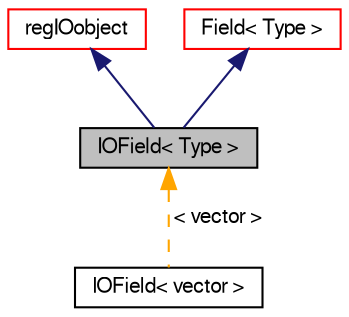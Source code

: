digraph "IOField&lt; Type &gt;"
{
  bgcolor="transparent";
  edge [fontname="FreeSans",fontsize="10",labelfontname="FreeSans",labelfontsize="10"];
  node [fontname="FreeSans",fontsize="10",shape=record];
  Node0 [label="IOField\< Type \>",height=0.2,width=0.4,color="black", fillcolor="grey75", style="filled", fontcolor="black"];
  Node1 -> Node0 [dir="back",color="midnightblue",fontsize="10",style="solid",fontname="FreeSans"];
  Node1 [label="regIOobject",height=0.2,width=0.4,color="red",URL="$a26334.html",tooltip="regIOobject is an abstract class derived from IOobject to handle automatic object registration with t..."];
  Node3 -> Node0 [dir="back",color="midnightblue",fontsize="10",style="solid",fontname="FreeSans"];
  Node3 [label="Field\< Type \>",height=0.2,width=0.4,color="red",URL="$a26466.html",tooltip="Pre-declare SubField and related Field type. "];
  Node0 -> Node10 [dir="back",color="orange",fontsize="10",style="dashed",label=" \< vector \>" ,fontname="FreeSans"];
  Node10 [label="IOField\< vector \>",height=0.2,width=0.4,color="black",URL="$a26162.html"];
}
